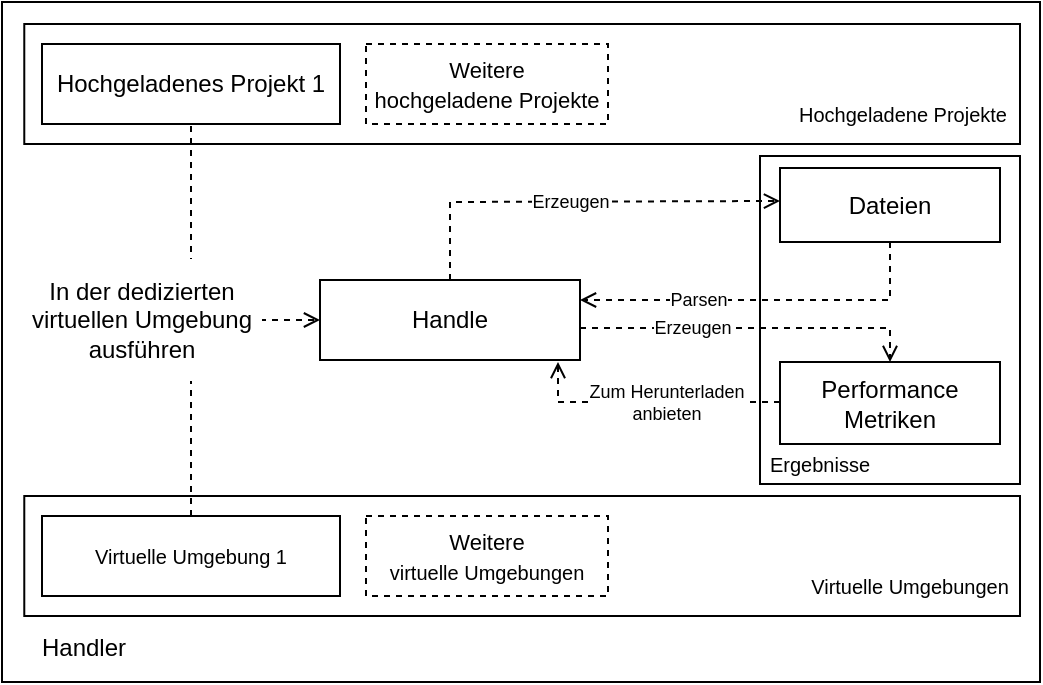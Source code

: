 <mxfile version="16.4.0" type="device"><diagram id="QnjKpPx2Ygs-rL03Jl_y" name="Seite-1"><mxGraphModel dx="569" dy="343" grid="1" gridSize="10" guides="1" tooltips="1" connect="1" arrows="1" fold="1" page="1" pageScale="1" pageWidth="827" pageHeight="1169" math="0" shadow="0"><root><mxCell id="0"/><mxCell id="1" parent="0"/><mxCell id="dmPaeRX6y4GhbHGYKdW4-27" value="" style="rounded=0;whiteSpace=wrap;html=1;fillColor=none;" parent="1" vertex="1"><mxGeometry x="10" y="10" width="519" height="340" as="geometry"/></mxCell><mxCell id="dmPaeRX6y4GhbHGYKdW4-12" value="" style="rounded=0;whiteSpace=wrap;html=1;fillColor=none;" parent="1" vertex="1"><mxGeometry x="21.14" y="21" width="497.86" height="60" as="geometry"/></mxCell><mxCell id="dmPaeRX6y4GhbHGYKdW4-13" value="Hochgeladenes Projekt 1" style="rounded=0;whiteSpace=wrap;html=1;fillColor=none;" parent="1" vertex="1"><mxGeometry x="30" y="31" width="149" height="40" as="geometry"/></mxCell><mxCell id="dmPaeRX6y4GhbHGYKdW4-14" value="Hochgeladene Projekte" style="text;html=1;strokeColor=none;fillColor=none;align=center;verticalAlign=middle;whiteSpace=wrap;rounded=0;fontSize=10;" parent="1" vertex="1"><mxGeometry x="402" y="51" width="117" height="30" as="geometry"/></mxCell><mxCell id="dmPaeRX6y4GhbHGYKdW4-18" value="&lt;font style=&quot;font-size: 11px&quot;&gt;Weitere&lt;br&gt;hochgeladene Projekte&lt;/font&gt;" style="rounded=0;whiteSpace=wrap;html=1;fillColor=none;dashed=1;" parent="1" vertex="1"><mxGeometry x="192" y="31" width="121" height="40" as="geometry"/></mxCell><mxCell id="dmPaeRX6y4GhbHGYKdW4-57" value="Handle" style="rounded=0;whiteSpace=wrap;html=1;fillColor=none;" parent="1" vertex="1"><mxGeometry x="169" y="149" width="130" height="40" as="geometry"/></mxCell><mxCell id="dmPaeRX6y4GhbHGYKdW4-61" value="" style="rounded=0;whiteSpace=wrap;html=1;fillColor=none;" parent="1" vertex="1"><mxGeometry x="389" y="87" width="130" height="164" as="geometry"/></mxCell><mxCell id="dmPaeRX6y4GhbHGYKdW4-63" value="Dateien" style="rounded=0;whiteSpace=wrap;html=1;fillColor=none;" parent="1" vertex="1"><mxGeometry x="399" y="93" width="110" height="37" as="geometry"/></mxCell><mxCell id="dmPaeRX6y4GhbHGYKdW4-66" value="Performance&lt;br&gt;Metriken" style="rounded=0;whiteSpace=wrap;html=1;fillColor=none;" parent="1" vertex="1"><mxGeometry x="399" y="190" width="110" height="41" as="geometry"/></mxCell><mxCell id="dmPaeRX6y4GhbHGYKdW4-69" value="Ergebnisse" style="text;html=1;strokeColor=none;fillColor=none;align=center;verticalAlign=middle;whiteSpace=wrap;rounded=0;fontSize=10;" parent="1" vertex="1"><mxGeometry x="389" y="231" width="60" height="20" as="geometry"/></mxCell><mxCell id="XOi2efJ01kH1zELF4QuL-1" value="Handler" style="text;html=1;strokeColor=none;fillColor=none;align=center;verticalAlign=middle;whiteSpace=wrap;rounded=0;" parent="1" vertex="1"><mxGeometry x="21.14" y="318" width="60" height="30" as="geometry"/></mxCell><mxCell id="GVpuW55gwnwaxvPU5oyI-2" value="" style="rounded=0;whiteSpace=wrap;html=1;fillColor=none;" vertex="1" parent="1"><mxGeometry x="21.14" y="257" width="497.86" height="60" as="geometry"/></mxCell><mxCell id="GVpuW55gwnwaxvPU5oyI-3" value="&lt;span style=&quot;font-size: 10px&quot;&gt;Virtuelle Umgebung 1&lt;/span&gt;" style="rounded=0;whiteSpace=wrap;html=1;fillColor=none;" vertex="1" parent="1"><mxGeometry x="30" y="267" width="149" height="40" as="geometry"/></mxCell><mxCell id="GVpuW55gwnwaxvPU5oyI-4" value="Virtuelle Umgebungen" style="text;html=1;strokeColor=none;fillColor=none;align=center;verticalAlign=middle;whiteSpace=wrap;rounded=0;fontSize=10;" vertex="1" parent="1"><mxGeometry x="409" y="287" width="110" height="30" as="geometry"/></mxCell><mxCell id="GVpuW55gwnwaxvPU5oyI-5" value="&lt;font style=&quot;font-size: 11px&quot;&gt;Weitere&lt;br&gt;&lt;span style=&quot;font-size: 10px&quot;&gt;virtuelle Umgebungen&lt;/span&gt;&lt;br&gt;&lt;/font&gt;" style="rounded=0;whiteSpace=wrap;html=1;fillColor=none;dashed=1;" vertex="1" parent="1"><mxGeometry x="192" y="267" width="121" height="40" as="geometry"/></mxCell><mxCell id="GVpuW55gwnwaxvPU5oyI-6" value="" style="endArrow=none;dashed=1;html=1;rounded=0;entryX=0.5;entryY=1;entryDx=0;entryDy=0;" edge="1" parent="1" source="GVpuW55gwnwaxvPU5oyI-3" target="dmPaeRX6y4GhbHGYKdW4-13"><mxGeometry width="50" height="50" relative="1" as="geometry"><mxPoint x="79" y="200" as="sourcePoint"/><mxPoint x="129" y="150" as="targetPoint"/></mxGeometry></mxCell><mxCell id="GVpuW55gwnwaxvPU5oyI-7" value="" style="endArrow=open;dashed=1;html=1;rounded=0;entryX=0;entryY=0.5;entryDx=0;entryDy=0;endFill=0;" edge="1" parent="1" target="dmPaeRX6y4GhbHGYKdW4-57"><mxGeometry width="50" height="50" relative="1" as="geometry"><mxPoint x="109" y="169" as="sourcePoint"/><mxPoint x="199" y="210" as="targetPoint"/></mxGeometry></mxCell><mxCell id="GVpuW55gwnwaxvPU5oyI-10" value="In der dedizierten virtuellen Umgebung ausführen" style="text;html=1;strokeColor=none;fillColor=default;align=center;verticalAlign=middle;whiteSpace=wrap;rounded=0;" vertex="1" parent="1"><mxGeometry x="20" y="138.5" width="120" height="61" as="geometry"/></mxCell><mxCell id="GVpuW55gwnwaxvPU5oyI-11" value="" style="endArrow=open;html=1;rounded=0;dashed=1;fontSize=10;endFill=0;entryX=0;entryY=0.5;entryDx=0;entryDy=0;exitX=0.5;exitY=0;exitDx=0;exitDy=0;" edge="1" parent="1" source="dmPaeRX6y4GhbHGYKdW4-57"><mxGeometry width="50" height="50" relative="1" as="geometry"><mxPoint x="277.5" y="130" as="sourcePoint"/><mxPoint x="399" y="109.5" as="targetPoint"/><Array as="points"><mxPoint x="234" y="110"/></Array></mxGeometry></mxCell><mxCell id="GVpuW55gwnwaxvPU5oyI-12" value="Erzeugen" style="edgeLabel;html=1;align=center;verticalAlign=middle;resizable=0;points=[];fontSize=9;" vertex="1" connectable="0" parent="GVpuW55gwnwaxvPU5oyI-11"><mxGeometry x="-0.031" relative="1" as="geometry"><mxPoint as="offset"/></mxGeometry></mxCell><mxCell id="GVpuW55gwnwaxvPU5oyI-13" value="" style="endArrow=open;html=1;rounded=0;dashed=1;fontSize=10;endFill=0;" edge="1" parent="1"><mxGeometry width="50" height="50" relative="1" as="geometry"><mxPoint x="454" y="130" as="sourcePoint"/><mxPoint x="299" y="159" as="targetPoint"/><Array as="points"><mxPoint x="454" y="159"/></Array></mxGeometry></mxCell><mxCell id="GVpuW55gwnwaxvPU5oyI-14" value="Parsen" style="edgeLabel;html=1;align=center;verticalAlign=middle;resizable=0;points=[];fontSize=9;" vertex="1" connectable="0" parent="GVpuW55gwnwaxvPU5oyI-13"><mxGeometry x="0.333" relative="1" as="geometry"><mxPoint x="-3" as="offset"/></mxGeometry></mxCell><mxCell id="GVpuW55gwnwaxvPU5oyI-15" value="" style="endArrow=open;html=1;rounded=0;dashed=1;fontSize=10;endFill=0;entryX=0.5;entryY=0;entryDx=0;entryDy=0;exitX=1;exitY=0.75;exitDx=0;exitDy=0;" edge="1" parent="1" target="dmPaeRX6y4GhbHGYKdW4-66"><mxGeometry width="50" height="50" relative="1" as="geometry"><mxPoint x="299" y="173" as="sourcePoint"/><mxPoint x="443" y="190" as="targetPoint"/><Array as="points"><mxPoint x="454" y="173"/></Array></mxGeometry></mxCell><mxCell id="GVpuW55gwnwaxvPU5oyI-16" value="Erzeugen" style="edgeLabel;html=1;align=center;verticalAlign=middle;resizable=0;points=[];fontSize=9;" vertex="1" connectable="0" parent="GVpuW55gwnwaxvPU5oyI-15"><mxGeometry x="-0.346" relative="1" as="geometry"><mxPoint as="offset"/></mxGeometry></mxCell><mxCell id="GVpuW55gwnwaxvPU5oyI-19" value="" style="endArrow=open;html=1;rounded=0;dashed=1;fontSize=10;endFill=0;exitX=0;exitY=0.75;exitDx=0;exitDy=0;" edge="1" parent="1"><mxGeometry width="50" height="50" relative="1" as="geometry"><mxPoint x="399" y="210" as="sourcePoint"/><mxPoint x="288" y="190" as="targetPoint"/><Array as="points"><mxPoint x="288" y="210"/></Array></mxGeometry></mxCell><mxCell id="GVpuW55gwnwaxvPU5oyI-20" value="Zum Herunterladen&lt;br&gt;anbieten" style="edgeLabel;html=1;align=center;verticalAlign=middle;resizable=0;points=[];fontSize=9;" vertex="1" connectable="0" parent="GVpuW55gwnwaxvPU5oyI-19"><mxGeometry x="-0.369" relative="1" as="geometry"><mxPoint x="-16" as="offset"/></mxGeometry></mxCell></root></mxGraphModel></diagram></mxfile>